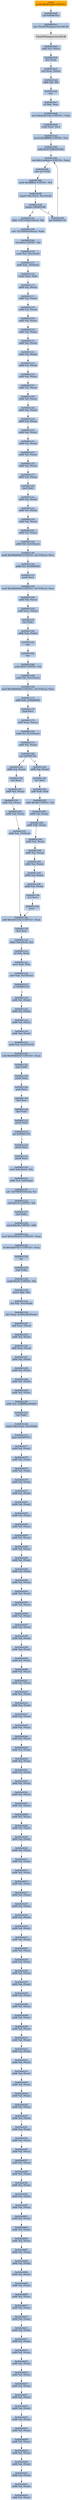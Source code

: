 digraph G {
node[shape=rectangle,style=filled,fillcolor=lightsteelblue,color=lightsteelblue]
bgcolor="transparent"
a0x004010d4pushl_0x401a68UINT32[label="start\npushl $0x401a68<UINT32>",color="lightgrey",fillcolor="orange"];
a0x004010d9call_0x004010cc[label="0x004010d9\ncall 0x004010cc"];
a0x004010ccjmp_ThunRTMain_msvbvm60_dll[label="0x004010cc\njmp ThunRTMain@msvbvm60.dll"];
ThunRTMain_msvbvm60_dll[label="ThunRTMain@msvbvm60.dll",color="lightgrey",fillcolor="lightgrey"];
a0x004010deaddb_al_eax_[label="0x004010de\naddb %al, (%eax)"];
a0x004010e0decl_esp[label="0x004010e0\ndecl %esp"];
a0x004010e2xorl_eax_eax_[label="0x004010e2\nxorl %eax, (%eax)"];
a0x004010e4addb_bl_bl[label="0x004010e4\naddb %bl, %bl"];
a0x004010e6cmc_[label="0x004010e6\ncmc "];
a0x004010e7inl_dx_eax[label="0x004010e7\ninl %dx, %eax"];
a0x004010e8movl_0x4e4e1c8aUINT32_ebx[label="0x004010e8\nmovl $0x4e4e1c8a<UINT32>, %ebx"];
a0x004010edxchgl_eax_ecx[label="0x004010ed\nxchgl %eax, %ecx"];
a0x004010eemovb_0xffffff98UINT8_ch[label="0x004010ee\nmovb $0xffffff98<UINT8>, %ch"];
a0x004010f0popl_0x3d73d4d3edx_[label="0x004010f0\npopl 0x3d73d4d3(%edx)"];
a0x004010f6xorl_0x1ce9da6eUINT32_eax[label="0x004010f6\nxorl $0x1ce9da6e<UINT32>, %eax"];
a0x004010fbrepz_incl_edx[label="0x004010fb\nrepz incl %edx"];
a0x004010fdmovb_0xffffffe6UINT8_ch[label="0x004010fd\nmovb $0xffffffe6<UINT8>, %ch"];
a0x004010ffcmpsb_ds_esi__es_edi_[label="0x004010ff\ncmpsb %ds:(%esi), %es:(%edi)"];
a0x00401100loopne_0x004010f4[label="0x00401100\nloopne 0x004010f4"];
a0x00401102sbbb__1387316651ecx__bl[label="0x00401102\nsbbb -1387316651(%ecx), %bl"];
a0x004010f4jae_0x00401133[label="0x004010f4\njae 0x00401133"];
a0x00401108xorl__1223569562ecx__ebx[label="0x00401108\nxorl -1223569562(%ecx), %ebx"];
a0x0040110eorb_0x0UINT8_al[label="0x0040110e\norb $0x0<UINT8>, %al"];
a0x00401110stosb_al_es_edi_[label="0x00401110\nstosb %al, %es:(%edi)"];
a0x00401111addb_ah__45eax_[label="0x00401111\naddb %ah, -45(%eax)"];
a0x00401114xchgl_eax_ebx[label="0x00401114\nxchgl %eax, %ebx"];
a0x00401115addb_al_eax_[label="0x00401115\naddb %al, (%eax)"];
a0x00401117addb_al_eax_[label="0x00401117\naddb %al, (%eax)"];
a0x00401119addb_al_eax_[label="0x00401119\naddb %al, (%eax)"];
a0x0040111baddb_al_eax_[label="0x0040111b\naddb %al, (%eax)"];
a0x0040111daddb_al_eax_[label="0x0040111d\naddb %al, (%eax)"];
a0x0040111faddb_al_eax_[label="0x0040111f\naddb %al, (%eax)"];
a0x00401121addb_al_eax_[label="0x00401121\naddb %al, (%eax)"];
a0x00401123addb_al_eax_[label="0x00401123\naddb %al, (%eax)"];
a0x00401125addb_al_eax_[label="0x00401125\naddb %al, (%eax)"];
a0x00401127addb_al_eax_[label="0x00401127\naddb %al, (%eax)"];
a0x00401129addb_al_eax_[label="0x00401129\naddb %al, (%eax)"];
a0x0040112baddb_al_eax_[label="0x0040112b\naddb %al, (%eax)"];
a0x0040112daddb_al_eax_[label="0x0040112d\naddb %al, (%eax)"];
a0x0040112faddb_al_eax_[label="0x0040112f\naddb %al, (%eax)"];
a0x00401131addb_al_eax_[label="0x00401131\naddb %al, (%eax)"];
a0x00401133addb_al_eax_[label="0x00401133\naddb %al, (%eax)"];
a0x00401135addb_al_eax_[label="0x00401135\naddb %al, (%eax)"];
a0x00401137addb_al_eax_[label="0x00401137\naddb %al, (%eax)"];
a0x00401139decl_edi[label="0x00401139\ndecl %edi"];
a0x0040113aaddb_al_eax_[label="0x0040113a\naddb %al, (%eax)"];
a0x0040113caddb_cl_edx_[label="0x0040113c\naddb %cl, (%edx)"];
a0x0040113faddb_al_eax_[label="0x0040113f\naddb %al, (%eax)"];
a0x00401141addb_cl_ecx_[label="0x00401141\naddb %cl, (%ecx)"];
a0x00401143addb_dl_0x51eax_[label="0x00401143\naddb %dl, 0x51(%eax)"];
a0x00401146imull_0x4f64664bUINT32_0x71ecx__ecx[label="0x00401146\nimull $0x4f64664b<UINT32>, 0x71(%ecx), %ecx"];
a0x0040114daddb_cl_0x50000901[label="0x0040114d\naddb %cl, 0x50000901"];
a0x00401153pushl_ecx[label="0x00401153\npushl %ecx"];
a0x00401154imull_0x4f64664bUINT32_0x71ecx__ecx[label="0x00401154\nimull $0x4f64664b<UINT32>, 0x71(%ecx), %ecx"];
a0x0040115baddb_bl_ecx_[label="0x0040115b\naddb %bl, (%ecx)"];
a0x0040115daddl_eax_eax_[label="0x0040115d\naddl %eax, (%eax)"];
a0x0040115fincl_edx[label="0x0040115f\nincl %edx"];
a0x00401160addb_ah_ebx_[label="0x00401160\naddb %ah, (%ebx)"];
a0x00401162nop_[label="0x00401162\nnop "];
a0x00401164nop_[label="0x00401164\nnop "];
a0x00401166andb_0x9UINT8_al[label="0x00401166\nandb $0x9<UINT8>, %al"];
a0x00401168addb_dl_0x51eax_[label="0x00401168\naddb %dl, 0x51(%eax)"];
a0x0040116bimull_0x4f64664bUINT32_0x71ecx__ecx[label="0x0040116b\nimull $0x4f64664b<UINT32>, 0x71(%ecx), %ecx"];
a0x00401172addb_dh_0x0000003c[label="0x00401172\naddb %dh, 0x0000003c"];
a0x00401178popl_ecx[label="0x00401178\npopl %ecx"];
a0x00401179addl_eax_eax_[label="0x00401179\naddl %eax, (%eax)"];
a0x0040117baddb_cl_0x12eax_[label="0x0040117b\naddb %cl, 0x12(%eax)"];
a0x0040117eaddb_al_eax_[label="0x0040117e\naddb %al, (%eax)"];
a0x00401180jnp_0x0040118e[label="0x00401180\njnp 0x0040118e"];
a0x0040118eaddb_al_eax_[label="0x0040118e\naddb %al, (%eax)"];
a0x00401190incl_eax[label="0x00401190\nincl %eax"];
a0x00401191addb_al_eax_[label="0x00401191\naddb %al, (%eax)"];
a0x00401193addb_al_eax_[label="0x00401193\naddb %al, (%eax)"];
a0x00401195addb_al_eax_[label="0x00401195\naddb %al, (%eax)"];
a0x00401197addb_al__55ecx_[label="0x00401197\naddb %al, -55(%ecx)"];
a0x0040119aaddl_0xe261104aUINT32_eax[label="0x0040119a\naddl $0xe261104a<UINT32>, %eax"];
a0x0040119fdecl_esi[label="0x0040119f\ndecl %esi"];
a0x004011a0lodsb_ds_esi__al[label="0x004011a0\nlodsb %ds:(%esi), %al"];
a0x004011a1inl_dx_eax[label="0x004011a1\ninl %dx, %eax"];
a0x004011a2movl_edi_edi[label="0x004011a2\nmovl %edi, %edi"];
a0x004011a4adcb_ah_0x5eecx_[label="0x004011a4\nadcb %ah, 0x5e(%ecx)"];
a0x004011a7je_0x004011a9[label="0x004011a7\nje 0x004011a9"];
a0x004011a9addb_al_eax_[label="0x004011a9\naddb %al, (%eax)"];
a0x004011abaddb_al_eax_[label="0x004011ab\naddb %al, (%eax)"];
a0x004011adaddb_al_ecx_[label="0x004011ad\naddb %al, (%ecx)"];
a0x004011afaddb_al_eax_[label="0x004011af\naddb %al, (%eax)"];
a0x004011b1addb_ch_0x32434339[label="0x004011b1\naddb %ch, 0x32434339"];
a0x004011b7subl_0x696b6d53UINT32_eax[label="0x004011b7\nsubl $0x696b6d53<UINT32>, %eax"];
a0x004011bcpopl_edx[label="0x004011bc\npopl %edx"];
a0x004011bdpushl_eax[label="0x004011bd\npushl %eax"];
a0x004011bepopl_ecx[label="0x004011be\npopl %ecx"];
a0x004011bfdecl_esi[label="0x004011bf\ndecl %esi"];
a0x004011c0decl_edi[label="0x004011c0\ndecl %edi"];
a0x004011c2pushl_edx[label="0x004011c2\npushl %edx"];
a0x004011c3jne_0x00401219[label="0x004011c3\njne 0x00401219"];
a0x00401219pushl_ecx[label="0x00401219\npushl %ecx"];
a0x0040121apushl_eax[label="0x0040121a\npushl %eax"];
a0x0040121boutsl_ds_esi__dx[label="0x0040121b\noutsl %ds:(%esi), %dx"];
a0x0040121caddb_ch_0xdebp_[label="0x0040121c\naddb %ch, 0xd(%ebp)"];
a0x0040121forb__1267984055edi__cl[label="0x0040121f\norb -1267984055(%edi), %cl"];
a0x00401225xorb_0x75UINT8_al[label="0x00401225\nxorb $0x75<UINT8>, %al"];
a0x00401227incl_ebx[label="0x00401227\nincl %ebx"];
a0x00401228movb_0x38UINT8_dh[label="0x00401228\nmovb $0x38<UINT8>, %dh"];
a0x0040122amovl_0x2392e0c2UINT32_esp[label="0x0040122a\nmovl $0x2392e0c2<UINT32>, %esp"];
a0x0040122forl_0x4eb07827UINT32_eax[label="0x0040122f\norl $0x4eb07827<UINT32>, %eax"];
a0x00401234aas_[label="0x00401234\naas "];
a0x00401235popl_ebp[label="0x00401235\npopl %ebp"];
a0x00401236cmpb_0x43UINT8_al[label="0x00401236\ncmpb $0x43<UINT8>, %al"];
a0x00401238movw_bp_gs[label="0x00401238\nmovw %bp, %gs"];
a0x0040123ainsl_dx_es_edi_[label="0x0040123a\ninsl %dx, %es:(%edi)"];
a0x0040123badcl_esp_0x2891a6c0edx_[label="0x0040123b\nadcl %esp, 0x2891a6c0(%edx)"];
a0x00401241addl_eax_eax_[label="0x00401241\naddl %eax, (%eax)"];
a0x00401243addb_al_eax_[label="0x00401243\naddb %al, (%eax)"];
a0x00401245addl_eax_eax_[label="0x00401245\naddl %eax, (%eax)"];
a0x00401247addb_al_eax_[label="0x00401247\naddb %al, (%eax)"];
a0x00401249addb_al_eax_[label="0x00401249\naddb %al, (%eax)"];
a0x0040124baddb_al_edx_[label="0x0040124b\naddb %al, (%edx)"];
a0x0040124daddb_al_eax_[label="0x0040124d\naddb %al, (%eax)"];
a0x0040124faddb_ah_0xffffffffaa000000[label="0x0040124f\naddb %ah, 0xffffffffaa000000"];
a0x00401255incl_ebx[label="0x00401255\nincl %ebx"];
a0x00401256cmpsl_ds_esi__es_edi_[label="0x00401256\ncmpsl %ds:(%esi), %es:(%edi)"];
a0x00401257ljmp_0x45bd7057[label="0x00401257\nljmp 0x45bd7057"];
a0x45bc6577addb_al_eax_[label="0x45bc6577\naddb %al, (%eax)"];
a0x45bc6579addb_al_eax_[label="0x45bc6579\naddb %al, (%eax)"];
a0x45bc657baddb_al_eax_[label="0x45bc657b\naddb %al, (%eax)"];
a0x45bc657daddb_al_eax_[label="0x45bc657d\naddb %al, (%eax)"];
a0x45bc657faddb_al_eax_[label="0x45bc657f\naddb %al, (%eax)"];
a0x45bc6581addb_al_eax_[label="0x45bc6581\naddb %al, (%eax)"];
a0x45bc6583addb_al_eax_[label="0x45bc6583\naddb %al, (%eax)"];
a0x45bc6585addb_al_eax_[label="0x45bc6585\naddb %al, (%eax)"];
a0x45bc6587addb_al_eax_[label="0x45bc6587\naddb %al, (%eax)"];
a0x45bc6589addb_al_eax_[label="0x45bc6589\naddb %al, (%eax)"];
a0x45bc658baddb_al_eax_[label="0x45bc658b\naddb %al, (%eax)"];
a0x45bc658daddb_al_eax_[label="0x45bc658d\naddb %al, (%eax)"];
a0x45bc658faddb_al_eax_[label="0x45bc658f\naddb %al, (%eax)"];
a0x45bc6591addb_al_eax_[label="0x45bc6591\naddb %al, (%eax)"];
a0x45bc6593addb_al_eax_[label="0x45bc6593\naddb %al, (%eax)"];
a0x45bc6595addb_al_eax_[label="0x45bc6595\naddb %al, (%eax)"];
a0x45bc6597addb_al_eax_[label="0x45bc6597\naddb %al, (%eax)"];
a0x45bc6599addb_al_eax_[label="0x45bc6599\naddb %al, (%eax)"];
a0x45bc659baddb_al_eax_[label="0x45bc659b\naddb %al, (%eax)"];
a0x45bc659daddb_al_eax_[label="0x45bc659d\naddb %al, (%eax)"];
a0x45bc659faddb_al_eax_[label="0x45bc659f\naddb %al, (%eax)"];
a0x45bc65a1addb_al_eax_[label="0x45bc65a1\naddb %al, (%eax)"];
a0x45bc65a3addb_al_eax_[label="0x45bc65a3\naddb %al, (%eax)"];
a0x45bc65a5addb_al_eax_[label="0x45bc65a5\naddb %al, (%eax)"];
a0x45bc65a7addb_al_eax_[label="0x45bc65a7\naddb %al, (%eax)"];
a0x45bc65a9addb_al_eax_[label="0x45bc65a9\naddb %al, (%eax)"];
a0x45bc65abaddb_al_eax_[label="0x45bc65ab\naddb %al, (%eax)"];
a0x45bc65adaddb_al_eax_[label="0x45bc65ad\naddb %al, (%eax)"];
a0x45bc65afaddb_al_eax_[label="0x45bc65af\naddb %al, (%eax)"];
a0x45bc65b1addb_al_eax_[label="0x45bc65b1\naddb %al, (%eax)"];
a0x45bc65b3addb_al_eax_[label="0x45bc65b3\naddb %al, (%eax)"];
a0x45bc65b5addb_al_eax_[label="0x45bc65b5\naddb %al, (%eax)"];
a0x45bc65b7addb_al_eax_[label="0x45bc65b7\naddb %al, (%eax)"];
a0x45bc65b9addb_al_eax_[label="0x45bc65b9\naddb %al, (%eax)"];
a0x45bc65bbaddb_al_eax_[label="0x45bc65bb\naddb %al, (%eax)"];
a0x45bc65bdaddb_al_eax_[label="0x45bc65bd\naddb %al, (%eax)"];
a0x45bc65bfaddb_al_eax_[label="0x45bc65bf\naddb %al, (%eax)"];
a0x45bc65c1addb_al_eax_[label="0x45bc65c1\naddb %al, (%eax)"];
a0x45bc65c3addb_al_eax_[label="0x45bc65c3\naddb %al, (%eax)"];
a0x45bc65c5addb_al_eax_[label="0x45bc65c5\naddb %al, (%eax)"];
a0x45bc65c7addb_al_eax_[label="0x45bc65c7\naddb %al, (%eax)"];
a0x45bc65c9addb_al_eax_[label="0x45bc65c9\naddb %al, (%eax)"];
a0x45bc65cbaddb_al_eax_[label="0x45bc65cb\naddb %al, (%eax)"];
a0x45bc65cdaddb_al_eax_[label="0x45bc65cd\naddb %al, (%eax)"];
a0x45bc65cfaddb_al_eax_[label="0x45bc65cf\naddb %al, (%eax)"];
a0x45bc65d1addb_al_eax_[label="0x45bc65d1\naddb %al, (%eax)"];
a0x45bc65d3addb_al_eax_[label="0x45bc65d3\naddb %al, (%eax)"];
a0x45bc65d5addb_al_eax_[label="0x45bc65d5\naddb %al, (%eax)"];
a0x45bc65d7addb_al_eax_[label="0x45bc65d7\naddb %al, (%eax)"];
a0x45bc65d9addb_al_eax_[label="0x45bc65d9\naddb %al, (%eax)"];
a0x45bc65dbaddb_al_eax_[label="0x45bc65db\naddb %al, (%eax)"];
a0x45bc65ddaddb_al_eax_[label="0x45bc65dd\naddb %al, (%eax)"];
a0x45bc65dfaddb_al_eax_[label="0x45bc65df\naddb %al, (%eax)"];
a0x45bc65e1addb_al_eax_[label="0x45bc65e1\naddb %al, (%eax)"];
a0x45bc65e3addb_al_eax_[label="0x45bc65e3\naddb %al, (%eax)"];
a0x45bc65e5addb_al_eax_[label="0x45bc65e5\naddb %al, (%eax)"];
a0x45bc65e7addb_al_eax_[label="0x45bc65e7\naddb %al, (%eax)"];
a0x45bc65e9addb_al_eax_[label="0x45bc65e9\naddb %al, (%eax)"];
a0x45bc65ebaddb_al_eax_[label="0x45bc65eb\naddb %al, (%eax)"];
a0x45bc65edaddb_al_eax_[label="0x45bc65ed\naddb %al, (%eax)"];
a0x45bc65efaddb_al_eax_[label="0x45bc65ef\naddb %al, (%eax)"];
a0x45bc65f1addb_al_eax_[label="0x45bc65f1\naddb %al, (%eax)"];
a0x45bc65f3addb_al_eax_[label="0x45bc65f3\naddb %al, (%eax)"];
a0x45bc65f5addb_al_eax_[label="0x45bc65f5\naddb %al, (%eax)"];
a0x45bc65f7addb_al_eax_[label="0x45bc65f7\naddb %al, (%eax)"];
a0x45bc65f9addb_al_eax_[label="0x45bc65f9\naddb %al, (%eax)"];
a0x45bc65fbaddb_al_eax_[label="0x45bc65fb\naddb %al, (%eax)"];
a0x45bc65fdaddb_al_eax_[label="0x45bc65fd\naddb %al, (%eax)"];
a0x45bc65ffaddb_al_eax_[label="0x45bc65ff\naddb %al, (%eax)"];
a0x45bc6601addb_al_eax_[label="0x45bc6601\naddb %al, (%eax)"];
a0x45bc6603addb_al_eax_[label="0x45bc6603\naddb %al, (%eax)"];
a0x45bc6605addb_al_eax_[label="0x45bc6605\naddb %al, (%eax)"];
a0x45bc6607addb_al_eax_[label="0x45bc6607\naddb %al, (%eax)"];
a0x45bc6609addb_al_eax_[label="0x45bc6609\naddb %al, (%eax)"];
a0x45bc660baddb_al_eax_[label="0x45bc660b\naddb %al, (%eax)"];
a0x45bc660daddb_al_eax_[label="0x45bc660d\naddb %al, (%eax)"];
a0x45bc660faddb_al_eax_[label="0x45bc660f\naddb %al, (%eax)"];
a0x45bc6611addb_al_eax_[label="0x45bc6611\naddb %al, (%eax)"];
a0x45bc6613addb_al_eax_[label="0x45bc6613\naddb %al, (%eax)"];
a0x45bc6615addb_al_eax_[label="0x45bc6615\naddb %al, (%eax)"];
a0x45bc6617addb_al_eax_[label="0x45bc6617\naddb %al, (%eax)"];
a0x45bc6619addb_al_eax_[label="0x45bc6619\naddb %al, (%eax)"];
a0x45bc661baddb_al_eax_[label="0x45bc661b\naddb %al, (%eax)"];
a0x45bc661daddb_al_eax_[label="0x45bc661d\naddb %al, (%eax)"];
a0x45bc661faddb_al_eax_[label="0x45bc661f\naddb %al, (%eax)"];
a0x45bc6621addb_al_eax_[label="0x45bc6621\naddb %al, (%eax)"];
a0x45bc6623addb_al_eax_[label="0x45bc6623\naddb %al, (%eax)"];
a0x45bc6625addb_al_eax_[label="0x45bc6625\naddb %al, (%eax)"];
a0x45bc6627addb_al_eax_[label="0x45bc6627\naddb %al, (%eax)"];
a0x45bc6629addb_al_eax_[label="0x45bc6629\naddb %al, (%eax)"];
a0x45bc662baddb_al_eax_[label="0x45bc662b\naddb %al, (%eax)"];
a0x45bc662daddb_al_eax_[label="0x45bc662d\naddb %al, (%eax)"];
a0x45bc662faddb_al_eax_[label="0x45bc662f\naddb %al, (%eax)"];
a0x45bc6631addb_al_eax_[label="0x45bc6631\naddb %al, (%eax)"];
a0x45bc6633addb_al_eax_[label="0x45bc6633\naddb %al, (%eax)"];
a0x00401182addb_al_eax_[label="0x00401182\naddb %al, (%eax)"];
a0x00401184incl_esi[label="0x00401184\nincl %esi"];
a0x00401185addl_edi_edi[label="0x00401185\naddl %edi, %edi"];
a0x00401187addb_0x48UINT8_al[label="0x00401187\naddb $0x48<UINT8>, %al"];
a0x00401189addb_al_eax_[label="0x00401189\naddb %al, (%eax)"];
a0x0040118baddb_dh_eax_[label="0x0040118b\naddb %dh, (%eax)"];
a0x0040118daddb_al_eax_[label="0x0040118d\naddb %al, (%eax)"];
a0x0040118faddb_al_eax_[label="0x0040118f\naddb %al, (%eax)"];
a0x00401192addb_al_eax_[label="0x00401192\naddb %al, (%eax)"];
a0x00401194addb_al_eax_[label="0x00401194\naddb %al, (%eax)"];
a0x00401196addb_al_eax_[label="0x00401196\naddb %al, (%eax)"];
a0x00401198incl_ecx[label="0x00401198\nincl %ecx"];
a0x00401199leave_[label="0x00401199\nleave "];
a0x004010d4pushl_0x401a68UINT32 -> a0x004010d9call_0x004010cc [color="#000000"];
a0x004010d9call_0x004010cc -> a0x004010ccjmp_ThunRTMain_msvbvm60_dll [color="#000000"];
a0x004010ccjmp_ThunRTMain_msvbvm60_dll -> ThunRTMain_msvbvm60_dll [color="#000000"];
ThunRTMain_msvbvm60_dll -> a0x004010deaddb_al_eax_ [color="#000000"];
a0x004010deaddb_al_eax_ -> a0x004010e0decl_esp [color="#000000"];
a0x004010e0decl_esp -> a0x004010e2xorl_eax_eax_ [color="#000000"];
a0x004010e2xorl_eax_eax_ -> a0x004010e4addb_bl_bl [color="#000000"];
a0x004010e4addb_bl_bl -> a0x004010e6cmc_ [color="#000000"];
a0x004010e6cmc_ -> a0x004010e7inl_dx_eax [color="#000000"];
a0x004010e7inl_dx_eax -> a0x004010e8movl_0x4e4e1c8aUINT32_ebx [color="#000000"];
a0x004010e8movl_0x4e4e1c8aUINT32_ebx -> a0x004010edxchgl_eax_ecx [color="#000000"];
a0x004010edxchgl_eax_ecx -> a0x004010eemovb_0xffffff98UINT8_ch [color="#000000"];
a0x004010eemovb_0xffffff98UINT8_ch -> a0x004010f0popl_0x3d73d4d3edx_ [color="#000000"];
a0x004010f0popl_0x3d73d4d3edx_ -> a0x004010f6xorl_0x1ce9da6eUINT32_eax [color="#000000"];
a0x004010f6xorl_0x1ce9da6eUINT32_eax -> a0x004010fbrepz_incl_edx [color="#000000"];
a0x004010fbrepz_incl_edx -> a0x004010fdmovb_0xffffffe6UINT8_ch [color="#000000"];
a0x004010fdmovb_0xffffffe6UINT8_ch -> a0x004010ffcmpsb_ds_esi__es_edi_ [color="#000000"];
a0x004010ffcmpsb_ds_esi__es_edi_ -> a0x00401100loopne_0x004010f4 [color="#000000"];
a0x00401100loopne_0x004010f4 -> a0x00401102sbbb__1387316651ecx__bl [color="#000000",label="F"];
a0x00401100loopne_0x004010f4 -> a0x004010f4jae_0x00401133 [color="#000000",label="T"];
a0x004010f4jae_0x00401133 -> a0x004010f6xorl_0x1ce9da6eUINT32_eax [color="#000000",label="F"];
a0x00401102sbbb__1387316651ecx__bl -> a0x00401108xorl__1223569562ecx__ebx [color="#000000"];
a0x00401108xorl__1223569562ecx__ebx -> a0x0040110eorb_0x0UINT8_al [color="#000000"];
a0x0040110eorb_0x0UINT8_al -> a0x00401110stosb_al_es_edi_ [color="#000000"];
a0x00401110stosb_al_es_edi_ -> a0x00401111addb_ah__45eax_ [color="#000000"];
a0x00401111addb_ah__45eax_ -> a0x00401114xchgl_eax_ebx [color="#000000"];
a0x00401114xchgl_eax_ebx -> a0x00401115addb_al_eax_ [color="#000000"];
a0x00401115addb_al_eax_ -> a0x00401117addb_al_eax_ [color="#000000"];
a0x00401117addb_al_eax_ -> a0x00401119addb_al_eax_ [color="#000000"];
a0x00401119addb_al_eax_ -> a0x0040111baddb_al_eax_ [color="#000000"];
a0x0040111baddb_al_eax_ -> a0x0040111daddb_al_eax_ [color="#000000"];
a0x0040111daddb_al_eax_ -> a0x0040111faddb_al_eax_ [color="#000000"];
a0x0040111faddb_al_eax_ -> a0x00401121addb_al_eax_ [color="#000000"];
a0x00401121addb_al_eax_ -> a0x00401123addb_al_eax_ [color="#000000"];
a0x00401123addb_al_eax_ -> a0x00401125addb_al_eax_ [color="#000000"];
a0x00401125addb_al_eax_ -> a0x00401127addb_al_eax_ [color="#000000"];
a0x00401127addb_al_eax_ -> a0x00401129addb_al_eax_ [color="#000000"];
a0x00401129addb_al_eax_ -> a0x0040112baddb_al_eax_ [color="#000000"];
a0x0040112baddb_al_eax_ -> a0x0040112daddb_al_eax_ [color="#000000"];
a0x0040112daddb_al_eax_ -> a0x0040112faddb_al_eax_ [color="#000000"];
a0x0040112faddb_al_eax_ -> a0x00401131addb_al_eax_ [color="#000000"];
a0x00401131addb_al_eax_ -> a0x00401133addb_al_eax_ [color="#000000"];
a0x00401133addb_al_eax_ -> a0x00401135addb_al_eax_ [color="#000000"];
a0x00401135addb_al_eax_ -> a0x00401137addb_al_eax_ [color="#000000"];
a0x00401137addb_al_eax_ -> a0x00401139decl_edi [color="#000000"];
a0x00401139decl_edi -> a0x0040113aaddb_al_eax_ [color="#000000"];
a0x0040113aaddb_al_eax_ -> a0x0040113caddb_cl_edx_ [color="#000000"];
a0x0040113caddb_cl_edx_ -> a0x0040113faddb_al_eax_ [color="#000000"];
a0x0040113faddb_al_eax_ -> a0x00401141addb_cl_ecx_ [color="#000000"];
a0x00401141addb_cl_ecx_ -> a0x00401143addb_dl_0x51eax_ [color="#000000"];
a0x00401143addb_dl_0x51eax_ -> a0x00401146imull_0x4f64664bUINT32_0x71ecx__ecx [color="#000000"];
a0x00401146imull_0x4f64664bUINT32_0x71ecx__ecx -> a0x0040114daddb_cl_0x50000901 [color="#000000"];
a0x0040114daddb_cl_0x50000901 -> a0x00401153pushl_ecx [color="#000000"];
a0x00401153pushl_ecx -> a0x00401154imull_0x4f64664bUINT32_0x71ecx__ecx [color="#000000"];
a0x00401154imull_0x4f64664bUINT32_0x71ecx__ecx -> a0x0040115baddb_bl_ecx_ [color="#000000"];
a0x0040115baddb_bl_ecx_ -> a0x0040115daddl_eax_eax_ [color="#000000"];
a0x0040115daddl_eax_eax_ -> a0x0040115fincl_edx [color="#000000"];
a0x0040115fincl_edx -> a0x00401160addb_ah_ebx_ [color="#000000"];
a0x00401160addb_ah_ebx_ -> a0x00401162nop_ [color="#000000"];
a0x00401162nop_ -> a0x00401164nop_ [color="#000000"];
a0x00401164nop_ -> a0x00401166andb_0x9UINT8_al [color="#000000"];
a0x00401166andb_0x9UINT8_al -> a0x00401168addb_dl_0x51eax_ [color="#000000"];
a0x00401168addb_dl_0x51eax_ -> a0x0040116bimull_0x4f64664bUINT32_0x71ecx__ecx [color="#000000"];
a0x0040116bimull_0x4f64664bUINT32_0x71ecx__ecx -> a0x00401172addb_dh_0x0000003c [color="#000000"];
a0x00401172addb_dh_0x0000003c -> a0x00401178popl_ecx [color="#000000"];
a0x00401178popl_ecx -> a0x00401179addl_eax_eax_ [color="#000000"];
a0x00401179addl_eax_eax_ -> a0x0040117baddb_cl_0x12eax_ [color="#000000"];
a0x0040117baddb_cl_0x12eax_ -> a0x0040117eaddb_al_eax_ [color="#000000"];
a0x0040117eaddb_al_eax_ -> a0x00401180jnp_0x0040118e [color="#000000"];
a0x00401180jnp_0x0040118e -> a0x0040118eaddb_al_eax_ [color="#000000",label="T"];
a0x0040118eaddb_al_eax_ -> a0x00401190incl_eax [color="#000000"];
a0x00401190incl_eax -> a0x00401191addb_al_eax_ [color="#000000"];
a0x00401191addb_al_eax_ -> a0x00401193addb_al_eax_ [color="#000000"];
a0x00401193addb_al_eax_ -> a0x00401195addb_al_eax_ [color="#000000"];
a0x00401195addb_al_eax_ -> a0x00401197addb_al__55ecx_ [color="#000000"];
a0x00401197addb_al__55ecx_ -> a0x0040119aaddl_0xe261104aUINT32_eax [color="#000000"];
a0x0040119aaddl_0xe261104aUINT32_eax -> a0x0040119fdecl_esi [color="#000000"];
a0x0040119fdecl_esi -> a0x004011a0lodsb_ds_esi__al [color="#000000"];
a0x004011a0lodsb_ds_esi__al -> a0x004011a1inl_dx_eax [color="#000000"];
a0x004011a1inl_dx_eax -> a0x004011a2movl_edi_edi [color="#000000"];
a0x004011a2movl_edi_edi -> a0x004011a4adcb_ah_0x5eecx_ [color="#000000"];
a0x004011a4adcb_ah_0x5eecx_ -> a0x004011a7je_0x004011a9 [color="#000000"];
a0x004011a7je_0x004011a9 -> a0x004011a9addb_al_eax_ [color="#000000",label="T"];
a0x004011a9addb_al_eax_ -> a0x004011abaddb_al_eax_ [color="#000000"];
a0x004011abaddb_al_eax_ -> a0x004011adaddb_al_ecx_ [color="#000000"];
a0x004011adaddb_al_ecx_ -> a0x004011afaddb_al_eax_ [color="#000000"];
a0x004011afaddb_al_eax_ -> a0x004011b1addb_ch_0x32434339 [color="#000000"];
a0x004011b1addb_ch_0x32434339 -> a0x004011b7subl_0x696b6d53UINT32_eax [color="#000000"];
a0x004011b7subl_0x696b6d53UINT32_eax -> a0x004011bcpopl_edx [color="#000000"];
a0x004011bcpopl_edx -> a0x004011bdpushl_eax [color="#000000"];
a0x004011bdpushl_eax -> a0x004011bepopl_ecx [color="#000000"];
a0x004011bepopl_ecx -> a0x004011bfdecl_esi [color="#000000"];
a0x004011bfdecl_esi -> a0x004011c0decl_edi [color="#000000"];
a0x004011c0decl_edi -> a0x004011c2pushl_edx [color="#000000"];
a0x004011c2pushl_edx -> a0x004011c3jne_0x00401219 [color="#000000"];
a0x004011c3jne_0x00401219 -> a0x00401219pushl_ecx [color="#000000",label="T"];
a0x00401219pushl_ecx -> a0x0040121apushl_eax [color="#000000"];
a0x0040121apushl_eax -> a0x0040121boutsl_ds_esi__dx [color="#000000"];
a0x0040121boutsl_ds_esi__dx -> a0x0040121caddb_ch_0xdebp_ [color="#000000"];
a0x0040121caddb_ch_0xdebp_ -> a0x0040121forb__1267984055edi__cl [color="#000000"];
a0x0040121forb__1267984055edi__cl -> a0x00401225xorb_0x75UINT8_al [color="#000000"];
a0x00401225xorb_0x75UINT8_al -> a0x00401227incl_ebx [color="#000000"];
a0x00401227incl_ebx -> a0x00401228movb_0x38UINT8_dh [color="#000000"];
a0x00401228movb_0x38UINT8_dh -> a0x0040122amovl_0x2392e0c2UINT32_esp [color="#000000"];
a0x0040122amovl_0x2392e0c2UINT32_esp -> a0x0040122forl_0x4eb07827UINT32_eax [color="#000000"];
a0x0040122forl_0x4eb07827UINT32_eax -> a0x00401234aas_ [color="#000000"];
a0x00401234aas_ -> a0x00401235popl_ebp [color="#000000"];
a0x00401235popl_ebp -> a0x00401236cmpb_0x43UINT8_al [color="#000000"];
a0x00401236cmpb_0x43UINT8_al -> a0x00401238movw_bp_gs [color="#000000"];
a0x00401238movw_bp_gs -> a0x0040123ainsl_dx_es_edi_ [color="#000000"];
a0x0040123ainsl_dx_es_edi_ -> a0x0040123badcl_esp_0x2891a6c0edx_ [color="#000000"];
a0x0040123badcl_esp_0x2891a6c0edx_ -> a0x00401241addl_eax_eax_ [color="#000000"];
a0x00401241addl_eax_eax_ -> a0x00401243addb_al_eax_ [color="#000000"];
a0x00401243addb_al_eax_ -> a0x00401245addl_eax_eax_ [color="#000000"];
a0x00401245addl_eax_eax_ -> a0x00401247addb_al_eax_ [color="#000000"];
a0x00401247addb_al_eax_ -> a0x00401249addb_al_eax_ [color="#000000"];
a0x00401249addb_al_eax_ -> a0x0040124baddb_al_edx_ [color="#000000"];
a0x0040124baddb_al_edx_ -> a0x0040124daddb_al_eax_ [color="#000000"];
a0x0040124daddb_al_eax_ -> a0x0040124faddb_ah_0xffffffffaa000000 [color="#000000"];
a0x0040124faddb_ah_0xffffffffaa000000 -> a0x00401255incl_ebx [color="#000000"];
a0x00401255incl_ebx -> a0x00401256cmpsl_ds_esi__es_edi_ [color="#000000"];
a0x00401256cmpsl_ds_esi__es_edi_ -> a0x00401257ljmp_0x45bd7057 [color="#000000"];
a0x00401257ljmp_0x45bd7057 -> a0x45bc6577addb_al_eax_ [color="#000000"];
a0x45bc6577addb_al_eax_ -> a0x45bc6579addb_al_eax_ [color="#000000"];
a0x45bc6579addb_al_eax_ -> a0x45bc657baddb_al_eax_ [color="#000000"];
a0x45bc657baddb_al_eax_ -> a0x45bc657daddb_al_eax_ [color="#000000"];
a0x45bc657daddb_al_eax_ -> a0x45bc657faddb_al_eax_ [color="#000000"];
a0x45bc657faddb_al_eax_ -> a0x45bc6581addb_al_eax_ [color="#000000"];
a0x45bc6581addb_al_eax_ -> a0x45bc6583addb_al_eax_ [color="#000000"];
a0x45bc6583addb_al_eax_ -> a0x45bc6585addb_al_eax_ [color="#000000"];
a0x45bc6585addb_al_eax_ -> a0x45bc6587addb_al_eax_ [color="#000000"];
a0x45bc6587addb_al_eax_ -> a0x45bc6589addb_al_eax_ [color="#000000"];
a0x45bc6589addb_al_eax_ -> a0x45bc658baddb_al_eax_ [color="#000000"];
a0x45bc658baddb_al_eax_ -> a0x45bc658daddb_al_eax_ [color="#000000"];
a0x45bc658daddb_al_eax_ -> a0x45bc658faddb_al_eax_ [color="#000000"];
a0x45bc658faddb_al_eax_ -> a0x45bc6591addb_al_eax_ [color="#000000"];
a0x45bc6591addb_al_eax_ -> a0x45bc6593addb_al_eax_ [color="#000000"];
a0x45bc6593addb_al_eax_ -> a0x45bc6595addb_al_eax_ [color="#000000"];
a0x45bc6595addb_al_eax_ -> a0x45bc6597addb_al_eax_ [color="#000000"];
a0x45bc6597addb_al_eax_ -> a0x45bc6599addb_al_eax_ [color="#000000"];
a0x45bc6599addb_al_eax_ -> a0x45bc659baddb_al_eax_ [color="#000000"];
a0x45bc659baddb_al_eax_ -> a0x45bc659daddb_al_eax_ [color="#000000"];
a0x45bc659daddb_al_eax_ -> a0x45bc659faddb_al_eax_ [color="#000000"];
a0x45bc659faddb_al_eax_ -> a0x45bc65a1addb_al_eax_ [color="#000000"];
a0x45bc65a1addb_al_eax_ -> a0x45bc65a3addb_al_eax_ [color="#000000"];
a0x45bc65a3addb_al_eax_ -> a0x45bc65a5addb_al_eax_ [color="#000000"];
a0x45bc65a5addb_al_eax_ -> a0x45bc65a7addb_al_eax_ [color="#000000"];
a0x45bc65a7addb_al_eax_ -> a0x45bc65a9addb_al_eax_ [color="#000000"];
a0x45bc65a9addb_al_eax_ -> a0x45bc65abaddb_al_eax_ [color="#000000"];
a0x45bc65abaddb_al_eax_ -> a0x45bc65adaddb_al_eax_ [color="#000000"];
a0x45bc65adaddb_al_eax_ -> a0x45bc65afaddb_al_eax_ [color="#000000"];
a0x45bc65afaddb_al_eax_ -> a0x45bc65b1addb_al_eax_ [color="#000000"];
a0x45bc65b1addb_al_eax_ -> a0x45bc65b3addb_al_eax_ [color="#000000"];
a0x45bc65b3addb_al_eax_ -> a0x45bc65b5addb_al_eax_ [color="#000000"];
a0x45bc65b5addb_al_eax_ -> a0x45bc65b7addb_al_eax_ [color="#000000"];
a0x45bc65b7addb_al_eax_ -> a0x45bc65b9addb_al_eax_ [color="#000000"];
a0x45bc65b9addb_al_eax_ -> a0x45bc65bbaddb_al_eax_ [color="#000000"];
a0x45bc65bbaddb_al_eax_ -> a0x45bc65bdaddb_al_eax_ [color="#000000"];
a0x45bc65bdaddb_al_eax_ -> a0x45bc65bfaddb_al_eax_ [color="#000000"];
a0x45bc65bfaddb_al_eax_ -> a0x45bc65c1addb_al_eax_ [color="#000000"];
a0x45bc65c1addb_al_eax_ -> a0x45bc65c3addb_al_eax_ [color="#000000"];
a0x45bc65c3addb_al_eax_ -> a0x45bc65c5addb_al_eax_ [color="#000000"];
a0x45bc65c5addb_al_eax_ -> a0x45bc65c7addb_al_eax_ [color="#000000"];
a0x45bc65c7addb_al_eax_ -> a0x45bc65c9addb_al_eax_ [color="#000000"];
a0x45bc65c9addb_al_eax_ -> a0x45bc65cbaddb_al_eax_ [color="#000000"];
a0x45bc65cbaddb_al_eax_ -> a0x45bc65cdaddb_al_eax_ [color="#000000"];
a0x45bc65cdaddb_al_eax_ -> a0x45bc65cfaddb_al_eax_ [color="#000000"];
a0x45bc65cfaddb_al_eax_ -> a0x45bc65d1addb_al_eax_ [color="#000000"];
a0x45bc65d1addb_al_eax_ -> a0x45bc65d3addb_al_eax_ [color="#000000"];
a0x45bc65d3addb_al_eax_ -> a0x45bc65d5addb_al_eax_ [color="#000000"];
a0x45bc65d5addb_al_eax_ -> a0x45bc65d7addb_al_eax_ [color="#000000"];
a0x45bc65d7addb_al_eax_ -> a0x45bc65d9addb_al_eax_ [color="#000000"];
a0x45bc65d9addb_al_eax_ -> a0x45bc65dbaddb_al_eax_ [color="#000000"];
a0x45bc65dbaddb_al_eax_ -> a0x45bc65ddaddb_al_eax_ [color="#000000"];
a0x45bc65ddaddb_al_eax_ -> a0x45bc65dfaddb_al_eax_ [color="#000000"];
a0x45bc65dfaddb_al_eax_ -> a0x45bc65e1addb_al_eax_ [color="#000000"];
a0x45bc65e1addb_al_eax_ -> a0x45bc65e3addb_al_eax_ [color="#000000"];
a0x45bc65e3addb_al_eax_ -> a0x45bc65e5addb_al_eax_ [color="#000000"];
a0x45bc65e5addb_al_eax_ -> a0x45bc65e7addb_al_eax_ [color="#000000"];
a0x45bc65e7addb_al_eax_ -> a0x45bc65e9addb_al_eax_ [color="#000000"];
a0x45bc65e9addb_al_eax_ -> a0x45bc65ebaddb_al_eax_ [color="#000000"];
a0x45bc65ebaddb_al_eax_ -> a0x45bc65edaddb_al_eax_ [color="#000000"];
a0x45bc65edaddb_al_eax_ -> a0x45bc65efaddb_al_eax_ [color="#000000"];
a0x45bc65efaddb_al_eax_ -> a0x45bc65f1addb_al_eax_ [color="#000000"];
a0x45bc65f1addb_al_eax_ -> a0x45bc65f3addb_al_eax_ [color="#000000"];
a0x45bc65f3addb_al_eax_ -> a0x45bc65f5addb_al_eax_ [color="#000000"];
a0x45bc65f5addb_al_eax_ -> a0x45bc65f7addb_al_eax_ [color="#000000"];
a0x45bc65f7addb_al_eax_ -> a0x45bc65f9addb_al_eax_ [color="#000000"];
a0x45bc65f9addb_al_eax_ -> a0x45bc65fbaddb_al_eax_ [color="#000000"];
a0x45bc65fbaddb_al_eax_ -> a0x45bc65fdaddb_al_eax_ [color="#000000"];
a0x45bc65fdaddb_al_eax_ -> a0x45bc65ffaddb_al_eax_ [color="#000000"];
a0x45bc65ffaddb_al_eax_ -> a0x45bc6601addb_al_eax_ [color="#000000"];
a0x45bc6601addb_al_eax_ -> a0x45bc6603addb_al_eax_ [color="#000000"];
a0x45bc6603addb_al_eax_ -> a0x45bc6605addb_al_eax_ [color="#000000"];
a0x45bc6605addb_al_eax_ -> a0x45bc6607addb_al_eax_ [color="#000000"];
a0x45bc6607addb_al_eax_ -> a0x45bc6609addb_al_eax_ [color="#000000"];
a0x45bc6609addb_al_eax_ -> a0x45bc660baddb_al_eax_ [color="#000000"];
a0x45bc660baddb_al_eax_ -> a0x45bc660daddb_al_eax_ [color="#000000"];
a0x45bc660daddb_al_eax_ -> a0x45bc660faddb_al_eax_ [color="#000000"];
a0x45bc660faddb_al_eax_ -> a0x45bc6611addb_al_eax_ [color="#000000"];
a0x45bc6611addb_al_eax_ -> a0x45bc6613addb_al_eax_ [color="#000000"];
a0x45bc6613addb_al_eax_ -> a0x45bc6615addb_al_eax_ [color="#000000"];
a0x45bc6615addb_al_eax_ -> a0x45bc6617addb_al_eax_ [color="#000000"];
a0x45bc6617addb_al_eax_ -> a0x45bc6619addb_al_eax_ [color="#000000"];
a0x45bc6619addb_al_eax_ -> a0x45bc661baddb_al_eax_ [color="#000000"];
a0x45bc661baddb_al_eax_ -> a0x45bc661daddb_al_eax_ [color="#000000"];
a0x45bc661daddb_al_eax_ -> a0x45bc661faddb_al_eax_ [color="#000000"];
a0x45bc661faddb_al_eax_ -> a0x45bc6621addb_al_eax_ [color="#000000"];
a0x45bc6621addb_al_eax_ -> a0x45bc6623addb_al_eax_ [color="#000000"];
a0x45bc6623addb_al_eax_ -> a0x45bc6625addb_al_eax_ [color="#000000"];
a0x45bc6625addb_al_eax_ -> a0x45bc6627addb_al_eax_ [color="#000000"];
a0x45bc6627addb_al_eax_ -> a0x45bc6629addb_al_eax_ [color="#000000"];
a0x45bc6629addb_al_eax_ -> a0x45bc662baddb_al_eax_ [color="#000000"];
a0x45bc662baddb_al_eax_ -> a0x45bc662daddb_al_eax_ [color="#000000"];
a0x45bc662daddb_al_eax_ -> a0x45bc662faddb_al_eax_ [color="#000000"];
a0x45bc662faddb_al_eax_ -> a0x45bc6631addb_al_eax_ [color="#000000"];
a0x45bc6631addb_al_eax_ -> a0x45bc6633addb_al_eax_ [color="#000000"];
a0x00401180jnp_0x0040118e -> a0x00401182addb_al_eax_ [color="#000000",label="F"];
a0x00401182addb_al_eax_ -> a0x00401184incl_esi [color="#000000"];
a0x00401184incl_esi -> a0x00401185addl_edi_edi [color="#000000"];
a0x00401185addl_edi_edi -> a0x00401187addb_0x48UINT8_al [color="#000000"];
a0x00401187addb_0x48UINT8_al -> a0x00401189addb_al_eax_ [color="#000000"];
a0x00401189addb_al_eax_ -> a0x0040118baddb_dh_eax_ [color="#000000"];
a0x0040118baddb_dh_eax_ -> a0x0040118daddb_al_eax_ [color="#000000"];
a0x0040118daddb_al_eax_ -> a0x0040118faddb_al_eax_ [color="#000000"];
a0x0040118faddb_al_eax_ -> a0x00401192addb_al_eax_ [color="#000000"];
a0x00401192addb_al_eax_ -> a0x00401194addb_al_eax_ [color="#000000"];
a0x00401194addb_al_eax_ -> a0x00401196addb_al_eax_ [color="#000000"];
a0x00401196addb_al_eax_ -> a0x00401198incl_ecx [color="#000000"];
a0x00401198incl_ecx -> a0x00401199leave_ [color="#000000"];
a0x00401199leave_ -> a0x0040119aaddl_0xe261104aUINT32_eax [color="#000000"];
}
